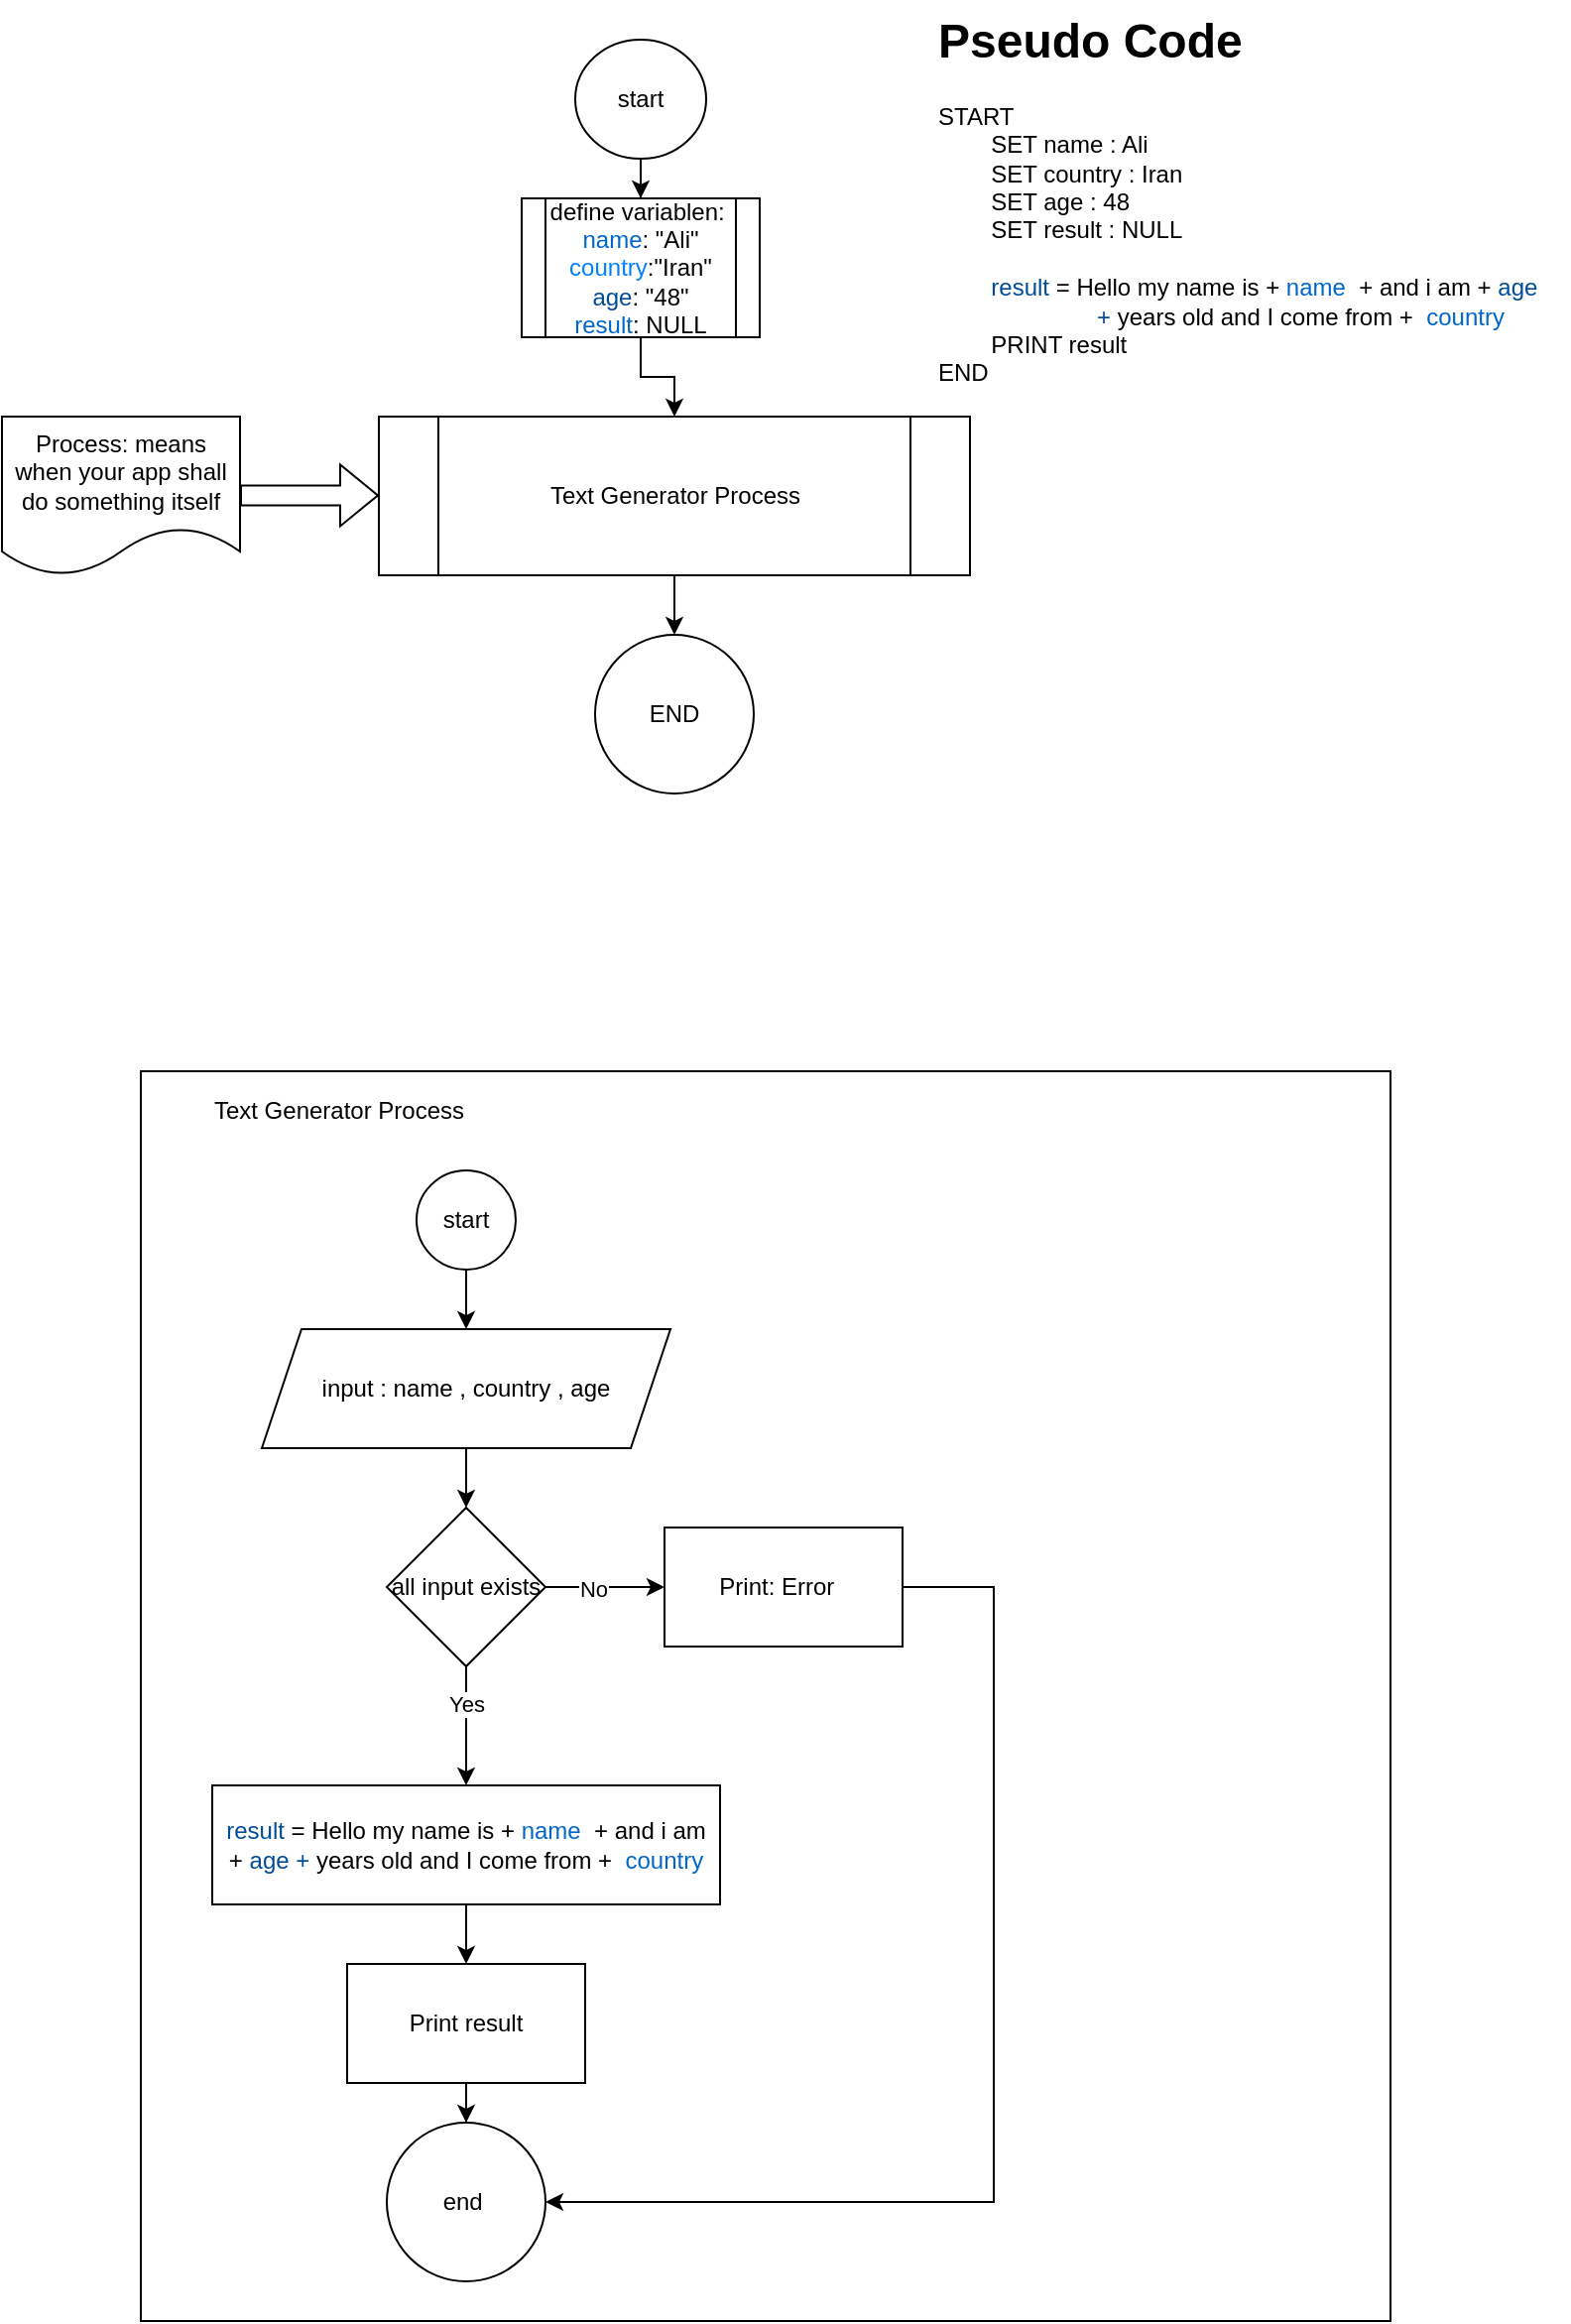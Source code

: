 <mxfile version="28.1.2">
  <diagram id="IIY0XOjxNf52_zMxVgUN" name="Seite-1">
    <mxGraphModel dx="652" dy="574" grid="1" gridSize="10" guides="1" tooltips="1" connect="1" arrows="1" fold="1" page="1" pageScale="1" pageWidth="827" pageHeight="1169" math="0" shadow="0">
      <root>
        <mxCell id="0" />
        <mxCell id="1" parent="0" />
        <mxCell id="5CFDCs4QwO91VqUPwMyL-1" value="start" style="ellipse;whiteSpace=wrap;html=1;" vertex="1" parent="1">
          <mxGeometry x="309" y="70" width="66" height="60" as="geometry" />
        </mxCell>
        <mxCell id="5CFDCs4QwO91VqUPwMyL-5" value="Process: means when your app shall do something itself" style="shape=document;whiteSpace=wrap;html=1;boundedLbl=1;" vertex="1" parent="1">
          <mxGeometry x="20" y="260" width="120" height="80" as="geometry" />
        </mxCell>
        <mxCell id="5CFDCs4QwO91VqUPwMyL-6" value="" style="shape=flexArrow;endArrow=classic;html=1;rounded=0;" edge="1" parent="1">
          <mxGeometry width="50" height="50" relative="1" as="geometry">
            <mxPoint x="140" y="299.71" as="sourcePoint" />
            <mxPoint x="210" y="299.71" as="targetPoint" />
          </mxGeometry>
        </mxCell>
        <mxCell id="5CFDCs4QwO91VqUPwMyL-12" value="END" style="ellipse;whiteSpace=wrap;html=1;rounded=1;" vertex="1" parent="1">
          <mxGeometry x="319" y="370" width="80" height="80" as="geometry" />
        </mxCell>
        <mxCell id="5CFDCs4QwO91VqUPwMyL-14" value="" style="edgeStyle=orthogonalEdgeStyle;rounded=0;orthogonalLoop=1;jettySize=auto;html=1;" edge="1" parent="1" source="5CFDCs4QwO91VqUPwMyL-1" target="5CFDCs4QwO91VqUPwMyL-4">
          <mxGeometry relative="1" as="geometry">
            <mxPoint x="342" y="150" as="sourcePoint" />
            <mxPoint x="342" y="230" as="targetPoint" />
          </mxGeometry>
        </mxCell>
        <mxCell id="5CFDCs4QwO91VqUPwMyL-17" value="" style="edgeStyle=orthogonalEdgeStyle;rounded=0;orthogonalLoop=1;jettySize=auto;html=1;" edge="1" parent="1" source="5CFDCs4QwO91VqUPwMyL-4" target="5CFDCs4QwO91VqUPwMyL-9">
          <mxGeometry relative="1" as="geometry" />
        </mxCell>
        <mxCell id="5CFDCs4QwO91VqUPwMyL-4" value="define variablen:&amp;nbsp;&lt;div&gt;&lt;font style=&quot;color: rgb(0, 102, 204);&quot;&gt;name&lt;/font&gt;: &quot;Ali&quot;&lt;/div&gt;&lt;div&gt;&lt;font style=&quot;color: rgb(0, 127, 255);&quot;&gt;country&lt;/font&gt;:&quot;Iran&quot;&lt;/div&gt;&lt;div&gt;&lt;font style=&quot;color: rgb(0, 76, 153);&quot;&gt;age&lt;/font&gt;: &quot;48&quot;&lt;/div&gt;&lt;div&gt;&lt;font style=&quot;color: rgb(0, 102, 204);&quot;&gt;result&lt;/font&gt;: NULL&lt;/div&gt;" style="shape=process;whiteSpace=wrap;html=1;backgroundOutline=1;" vertex="1" parent="1">
          <mxGeometry x="282" y="150" width="120" height="70" as="geometry" />
        </mxCell>
        <mxCell id="5CFDCs4QwO91VqUPwMyL-18" value="" style="edgeStyle=orthogonalEdgeStyle;rounded=0;orthogonalLoop=1;jettySize=auto;html=1;" edge="1" parent="1" source="5CFDCs4QwO91VqUPwMyL-9">
          <mxGeometry relative="1" as="geometry">
            <mxPoint x="359.0" y="370" as="targetPoint" />
          </mxGeometry>
        </mxCell>
        <mxCell id="5CFDCs4QwO91VqUPwMyL-9" value="Text Generator Process" style="shape=process;whiteSpace=wrap;html=1;backgroundOutline=1;" vertex="1" parent="1">
          <mxGeometry x="210" y="260" width="298" height="80" as="geometry" />
        </mxCell>
        <mxCell id="5CFDCs4QwO91VqUPwMyL-23" value="" style="whiteSpace=wrap;html=1;aspect=fixed;" vertex="1" parent="1">
          <mxGeometry x="90" y="590" width="630" height="630" as="geometry" />
        </mxCell>
        <mxCell id="5CFDCs4QwO91VqUPwMyL-27" value="" style="edgeStyle=orthogonalEdgeStyle;rounded=0;orthogonalLoop=1;jettySize=auto;html=1;" edge="1" parent="1" source="5CFDCs4QwO91VqUPwMyL-24" target="5CFDCs4QwO91VqUPwMyL-26">
          <mxGeometry relative="1" as="geometry" />
        </mxCell>
        <mxCell id="5CFDCs4QwO91VqUPwMyL-24" value="start" style="ellipse;whiteSpace=wrap;html=1;aspect=fixed;" vertex="1" parent="1">
          <mxGeometry x="229" y="640" width="50" height="50" as="geometry" />
        </mxCell>
        <mxCell id="5CFDCs4QwO91VqUPwMyL-25" value="Text Generator Process" style="text;html=1;align=center;verticalAlign=middle;whiteSpace=wrap;rounded=0;" vertex="1" parent="1">
          <mxGeometry x="120" y="600" width="140" height="20" as="geometry" />
        </mxCell>
        <mxCell id="5CFDCs4QwO91VqUPwMyL-29" value="" style="edgeStyle=orthogonalEdgeStyle;rounded=0;orthogonalLoop=1;jettySize=auto;html=1;" edge="1" parent="1" source="5CFDCs4QwO91VqUPwMyL-26" target="5CFDCs4QwO91VqUPwMyL-28">
          <mxGeometry relative="1" as="geometry" />
        </mxCell>
        <mxCell id="5CFDCs4QwO91VqUPwMyL-26" value="input : name , country , age" style="shape=parallelogram;perimeter=parallelogramPerimeter;whiteSpace=wrap;html=1;fixedSize=1;" vertex="1" parent="1">
          <mxGeometry x="151" y="720" width="206" height="60" as="geometry" />
        </mxCell>
        <mxCell id="5CFDCs4QwO91VqUPwMyL-31" value="" style="edgeStyle=orthogonalEdgeStyle;rounded=0;orthogonalLoop=1;jettySize=auto;html=1;" edge="1" parent="1" source="5CFDCs4QwO91VqUPwMyL-28" target="5CFDCs4QwO91VqUPwMyL-30">
          <mxGeometry relative="1" as="geometry" />
        </mxCell>
        <mxCell id="5CFDCs4QwO91VqUPwMyL-41" value="Yes" style="edgeLabel;html=1;align=center;verticalAlign=middle;resizable=0;points=[];" vertex="1" connectable="0" parent="5CFDCs4QwO91VqUPwMyL-31">
          <mxGeometry x="-0.367" relative="1" as="geometry">
            <mxPoint as="offset" />
          </mxGeometry>
        </mxCell>
        <mxCell id="5CFDCs4QwO91VqUPwMyL-37" value="" style="edgeStyle=orthogonalEdgeStyle;rounded=0;orthogonalLoop=1;jettySize=auto;html=1;" edge="1" parent="1" source="5CFDCs4QwO91VqUPwMyL-28" target="5CFDCs4QwO91VqUPwMyL-36">
          <mxGeometry relative="1" as="geometry" />
        </mxCell>
        <mxCell id="5CFDCs4QwO91VqUPwMyL-40" value="No" style="edgeLabel;html=1;align=center;verticalAlign=middle;resizable=0;points=[];" vertex="1" connectable="0" parent="5CFDCs4QwO91VqUPwMyL-37">
          <mxGeometry x="-0.206" y="-1" relative="1" as="geometry">
            <mxPoint as="offset" />
          </mxGeometry>
        </mxCell>
        <mxCell id="5CFDCs4QwO91VqUPwMyL-28" value="all input exists" style="rhombus;whiteSpace=wrap;html=1;" vertex="1" parent="1">
          <mxGeometry x="214" y="810" width="80" height="80" as="geometry" />
        </mxCell>
        <mxCell id="5CFDCs4QwO91VqUPwMyL-33" value="" style="edgeStyle=orthogonalEdgeStyle;rounded=0;orthogonalLoop=1;jettySize=auto;html=1;" edge="1" parent="1" source="5CFDCs4QwO91VqUPwMyL-30" target="5CFDCs4QwO91VqUPwMyL-32">
          <mxGeometry relative="1" as="geometry" />
        </mxCell>
        <mxCell id="5CFDCs4QwO91VqUPwMyL-30" value="&lt;font style=&quot;color: rgb(0, 76, 153);&quot;&gt;result&amp;nbsp;&lt;/font&gt;= Hello my name is +&amp;nbsp;&lt;font style=&quot;color: rgb(0, 102, 204);&quot;&gt;name&amp;nbsp;&lt;/font&gt;&amp;nbsp;+ and i am +&amp;nbsp;&lt;font style=&quot;color: rgb(0, 76, 153);&quot;&gt;age +&amp;nbsp;&lt;/font&gt;years old and I come from +&amp;nbsp;&amp;nbsp;&lt;font style=&quot;color: rgb(0, 102, 204);&quot;&gt;country&lt;/font&gt;" style="whiteSpace=wrap;html=1;" vertex="1" parent="1">
          <mxGeometry x="126" y="950" width="256" height="60" as="geometry" />
        </mxCell>
        <mxCell id="5CFDCs4QwO91VqUPwMyL-35" value="" style="edgeStyle=orthogonalEdgeStyle;rounded=0;orthogonalLoop=1;jettySize=auto;html=1;" edge="1" parent="1" source="5CFDCs4QwO91VqUPwMyL-32" target="5CFDCs4QwO91VqUPwMyL-34">
          <mxGeometry relative="1" as="geometry" />
        </mxCell>
        <mxCell id="5CFDCs4QwO91VqUPwMyL-32" value="Print result" style="whiteSpace=wrap;html=1;" vertex="1" parent="1">
          <mxGeometry x="194" y="1040" width="120" height="60" as="geometry" />
        </mxCell>
        <mxCell id="5CFDCs4QwO91VqUPwMyL-34" value="end&amp;nbsp;" style="ellipse;whiteSpace=wrap;html=1;" vertex="1" parent="1">
          <mxGeometry x="214" y="1120" width="80" height="80" as="geometry" />
        </mxCell>
        <mxCell id="5CFDCs4QwO91VqUPwMyL-39" style="edgeStyle=orthogonalEdgeStyle;rounded=0;orthogonalLoop=1;jettySize=auto;html=1;entryX=1;entryY=0.5;entryDx=0;entryDy=0;" edge="1" parent="1" source="5CFDCs4QwO91VqUPwMyL-36" target="5CFDCs4QwO91VqUPwMyL-34">
          <mxGeometry relative="1" as="geometry">
            <Array as="points">
              <mxPoint x="520" y="850" />
              <mxPoint x="520" y="1160" />
            </Array>
          </mxGeometry>
        </mxCell>
        <mxCell id="5CFDCs4QwO91VqUPwMyL-36" value="Print: Error&amp;nbsp;&amp;nbsp;" style="whiteSpace=wrap;html=1;" vertex="1" parent="1">
          <mxGeometry x="354" y="820" width="120" height="60" as="geometry" />
        </mxCell>
        <mxCell id="5CFDCs4QwO91VqUPwMyL-42" value="&lt;h1 style=&quot;margin-top: 0px;&quot;&gt;Pseudo Code&lt;/h1&gt;&lt;div&gt;START&lt;/div&gt;&lt;div&gt;&lt;span style=&quot;white-space: pre;&quot;&gt;&#x9;&lt;/span&gt;SET name : Ali&lt;/div&gt;&lt;div&gt;&lt;span style=&quot;white-space: pre;&quot;&gt;&#x9;&lt;/span&gt;SET country : Iran&lt;/div&gt;&lt;div&gt;&lt;span style=&quot;white-space: pre;&quot;&gt;&#x9;&lt;/span&gt;SET age : 48&lt;/div&gt;&lt;div&gt;&lt;span style=&quot;white-space: pre;&quot;&gt;&#x9;&lt;/span&gt;SET result : NULL&lt;br&gt;&lt;/div&gt;&lt;div&gt;&lt;br&gt;&lt;/div&gt;&lt;div&gt;&lt;span style=&quot;white-space: pre;&quot;&gt;&#x9;&lt;/span&gt;&lt;font style=&quot;background-color: transparent; text-align: center; color: rgb(0, 76, 153);&quot;&gt;result&amp;nbsp;&lt;/font&gt;&lt;span style=&quot;background-color: transparent; color: light-dark(rgb(0, 0, 0), rgb(255, 255, 255)); text-align: center;&quot;&gt;= Hello my name is +&amp;nbsp;&lt;/span&gt;&lt;font style=&quot;background-color: transparent; text-align: center; color: rgb(0, 102, 204);&quot;&gt;name&amp;nbsp;&lt;/font&gt;&lt;span style=&quot;background-color: transparent; color: light-dark(rgb(0, 0, 0), rgb(255, 255, 255)); text-align: center;&quot;&gt;&amp;nbsp;+ and i am +&amp;nbsp;&lt;/span&gt;&lt;font style=&quot;background-color: transparent; text-align: center; color: rgb(0, 76, 153);&quot;&gt;age &lt;span style=&quot;white-space: pre;&quot;&gt;&#x9;&lt;/span&gt;&lt;span style=&quot;white-space: pre;&quot;&gt;&#x9;&lt;/span&gt;&lt;span style=&quot;white-space: pre;&quot;&gt;&#x9;&lt;/span&gt;+&amp;nbsp;&lt;/font&gt;&lt;span style=&quot;background-color: transparent; color: light-dark(rgb(0, 0, 0), rgb(255, 255, 255)); text-align: center;&quot;&gt;years old and I come from +&amp;nbsp;&amp;nbsp;&lt;/span&gt;&lt;font style=&quot;background-color: transparent; text-align: center; color: rgb(0, 102, 204);&quot;&gt;country&lt;/font&gt;&lt;span style=&quot;background-color: transparent; color: light-dark(rgb(0, 0, 0), rgb(255, 255, 255));&quot;&gt;&amp;nbsp;&lt;/span&gt;&lt;/div&gt;&lt;div&gt;&lt;span style=&quot;white-space: pre;&quot;&gt;&#x9;&lt;/span&gt;PRINT result&lt;br&gt;&lt;/div&gt;&lt;div&gt;END&lt;/div&gt;" style="text;html=1;whiteSpace=wrap;overflow=hidden;rounded=0;" vertex="1" parent="1">
          <mxGeometry x="490" y="50" width="320" height="230" as="geometry" />
        </mxCell>
      </root>
    </mxGraphModel>
  </diagram>
</mxfile>
